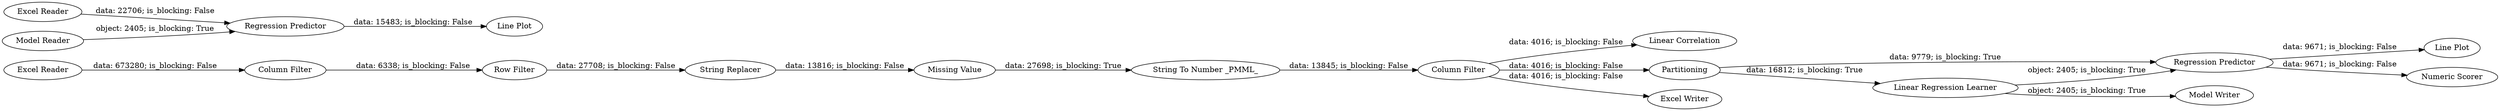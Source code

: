 digraph {
	"3393109291766132663_15" [label="Linear Correlation"]
	"3393109291766132663_14" [label="Column Filter"]
	"3393109291766132663_28" [label="Excel Reader"]
	"3393109291766132663_29" [label="Excel Reader"]
	"3393109291766132663_4" [label="String Replacer"]
	"3393109291766132663_30" [label="Line Plot"]
	"3393109291766132663_23" [label="Line Plot"]
	"3393109291766132663_19" [label="Regression Predictor"]
	"3393109291766132663_5" [label="Missing Value"]
	"3393109291766132663_3" [label="Row Filter"]
	"3393109291766132663_18" [label="Linear Regression Learner"]
	"3393109291766132663_27" [label="Regression Predictor"]
	"3393109291766132663_16" [label=Partitioning]
	"3393109291766132663_20" [label="Model Writer"]
	"3393109291766132663_24" [label="Excel Writer"]
	"3393109291766132663_21" [label="Numeric Scorer"]
	"3393109291766132663_6" [label="String To Number _PMML_"]
	"3393109291766132663_2" [label="Column Filter"]
	"3393109291766132663_26" [label="Model Reader"]
	"3393109291766132663_16" -> "3393109291766132663_19" [label="data: 9779; is_blocking: True"]
	"3393109291766132663_18" -> "3393109291766132663_20" [label="object: 2405; is_blocking: True"]
	"3393109291766132663_2" -> "3393109291766132663_3" [label="data: 6338; is_blocking: False"]
	"3393109291766132663_5" -> "3393109291766132663_6" [label="data: 27698; is_blocking: True"]
	"3393109291766132663_3" -> "3393109291766132663_4" [label="data: 27708; is_blocking: False"]
	"3393109291766132663_14" -> "3393109291766132663_24" [label="data: 4016; is_blocking: False"]
	"3393109291766132663_14" -> "3393109291766132663_15" [label="data: 4016; is_blocking: False"]
	"3393109291766132663_16" -> "3393109291766132663_18" [label="data: 16812; is_blocking: True"]
	"3393109291766132663_19" -> "3393109291766132663_23" [label="data: 9671; is_blocking: False"]
	"3393109291766132663_4" -> "3393109291766132663_5" [label="data: 13816; is_blocking: False"]
	"3393109291766132663_14" -> "3393109291766132663_16" [label="data: 4016; is_blocking: False"]
	"3393109291766132663_29" -> "3393109291766132663_2" [label="data: 673280; is_blocking: False"]
	"3393109291766132663_18" -> "3393109291766132663_19" [label="object: 2405; is_blocking: True"]
	"3393109291766132663_28" -> "3393109291766132663_27" [label="data: 22706; is_blocking: False"]
	"3393109291766132663_6" -> "3393109291766132663_14" [label="data: 13845; is_blocking: False"]
	"3393109291766132663_19" -> "3393109291766132663_21" [label="data: 9671; is_blocking: False"]
	"3393109291766132663_26" -> "3393109291766132663_27" [label="object: 2405; is_blocking: True"]
	"3393109291766132663_27" -> "3393109291766132663_30" [label="data: 15483; is_blocking: False"]
	rankdir=LR
}
